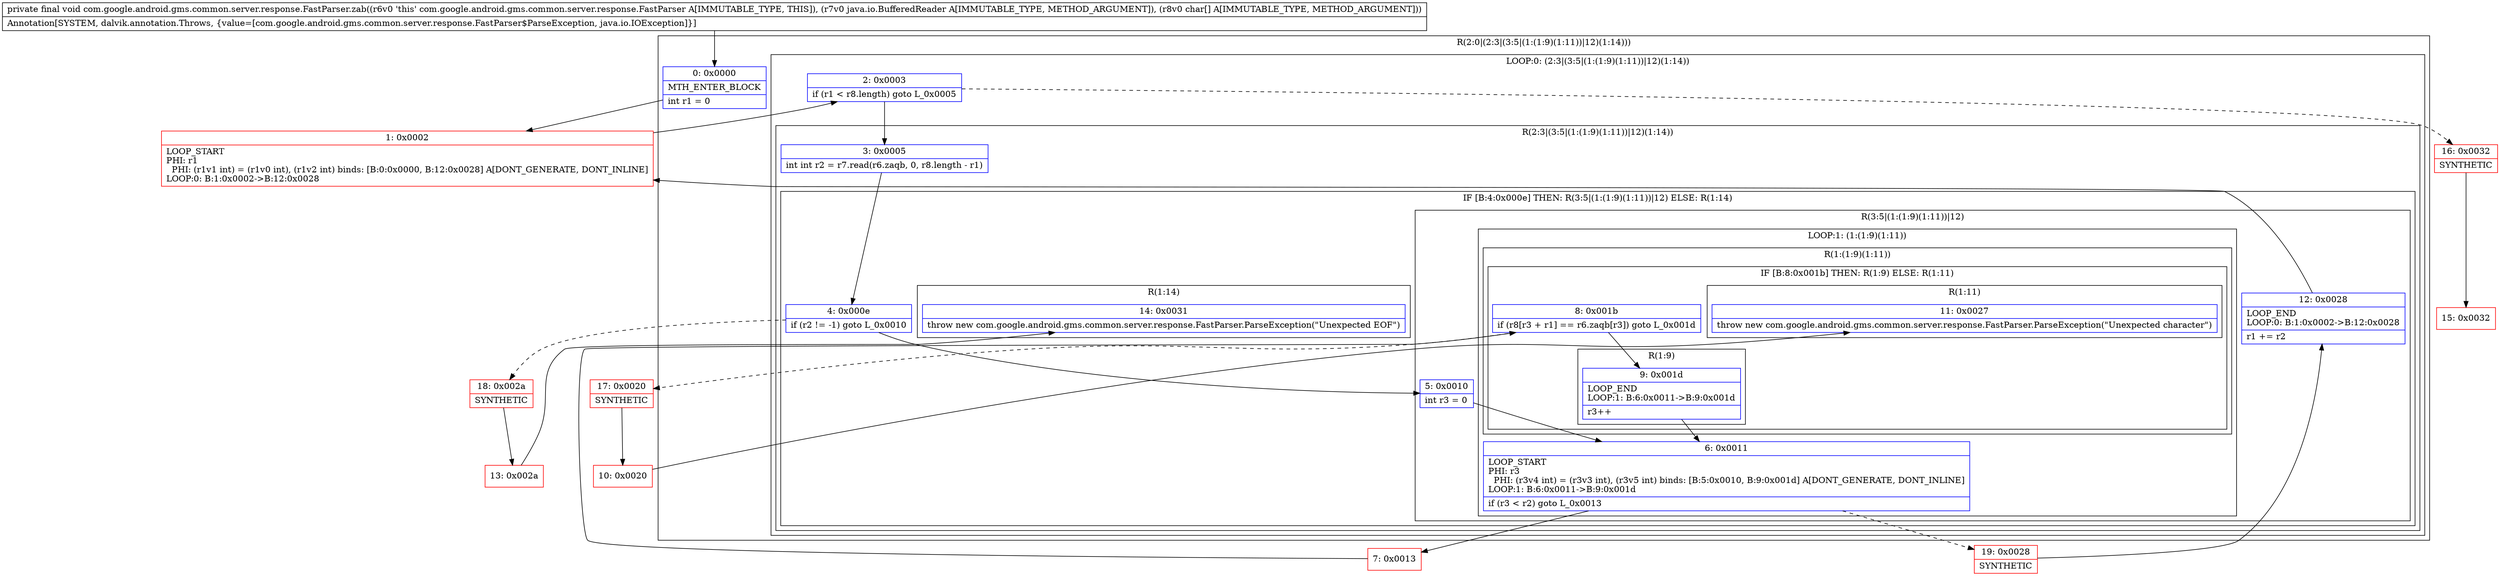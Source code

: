 digraph "CFG forcom.google.android.gms.common.server.response.FastParser.zab(Ljava\/io\/BufferedReader;[C)V" {
subgraph cluster_Region_686498087 {
label = "R(2:0|(2:3|(3:5|(1:(1:9)(1:11))|12)(1:14)))";
node [shape=record,color=blue];
Node_0 [shape=record,label="{0\:\ 0x0000|MTH_ENTER_BLOCK\l|int r1 = 0\l}"];
subgraph cluster_LoopRegion_429385971 {
label = "LOOP:0: (2:3|(3:5|(1:(1:9)(1:11))|12)(1:14))";
node [shape=record,color=blue];
Node_2 [shape=record,label="{2\:\ 0x0003|if (r1 \< r8.length) goto L_0x0005\l}"];
subgraph cluster_Region_2090218003 {
label = "R(2:3|(3:5|(1:(1:9)(1:11))|12)(1:14))";
node [shape=record,color=blue];
Node_3 [shape=record,label="{3\:\ 0x0005|int int r2 = r7.read(r6.zaqb, 0, r8.length \- r1)\l}"];
subgraph cluster_IfRegion_1829643655 {
label = "IF [B:4:0x000e] THEN: R(3:5|(1:(1:9)(1:11))|12) ELSE: R(1:14)";
node [shape=record,color=blue];
Node_4 [shape=record,label="{4\:\ 0x000e|if (r2 != \-1) goto L_0x0010\l}"];
subgraph cluster_Region_2019754257 {
label = "R(3:5|(1:(1:9)(1:11))|12)";
node [shape=record,color=blue];
Node_5 [shape=record,label="{5\:\ 0x0010|int r3 = 0\l}"];
subgraph cluster_LoopRegion_1274579109 {
label = "LOOP:1: (1:(1:9)(1:11))";
node [shape=record,color=blue];
Node_6 [shape=record,label="{6\:\ 0x0011|LOOP_START\lPHI: r3 \l  PHI: (r3v4 int) = (r3v3 int), (r3v5 int) binds: [B:5:0x0010, B:9:0x001d] A[DONT_GENERATE, DONT_INLINE]\lLOOP:1: B:6:0x0011\-\>B:9:0x001d\l|if (r3 \< r2) goto L_0x0013\l}"];
subgraph cluster_Region_1218128943 {
label = "R(1:(1:9)(1:11))";
node [shape=record,color=blue];
subgraph cluster_IfRegion_218482367 {
label = "IF [B:8:0x001b] THEN: R(1:9) ELSE: R(1:11)";
node [shape=record,color=blue];
Node_8 [shape=record,label="{8\:\ 0x001b|if (r8[r3 + r1] == r6.zaqb[r3]) goto L_0x001d\l}"];
subgraph cluster_Region_104017251 {
label = "R(1:9)";
node [shape=record,color=blue];
Node_9 [shape=record,label="{9\:\ 0x001d|LOOP_END\lLOOP:1: B:6:0x0011\-\>B:9:0x001d\l|r3++\l}"];
}
subgraph cluster_Region_501086371 {
label = "R(1:11)";
node [shape=record,color=blue];
Node_11 [shape=record,label="{11\:\ 0x0027|throw new com.google.android.gms.common.server.response.FastParser.ParseException(\"Unexpected character\")\l}"];
}
}
}
}
Node_12 [shape=record,label="{12\:\ 0x0028|LOOP_END\lLOOP:0: B:1:0x0002\-\>B:12:0x0028\l|r1 += r2\l}"];
}
subgraph cluster_Region_1400829193 {
label = "R(1:14)";
node [shape=record,color=blue];
Node_14 [shape=record,label="{14\:\ 0x0031|throw new com.google.android.gms.common.server.response.FastParser.ParseException(\"Unexpected EOF\")\l}"];
}
}
}
}
}
Node_1 [shape=record,color=red,label="{1\:\ 0x0002|LOOP_START\lPHI: r1 \l  PHI: (r1v1 int) = (r1v0 int), (r1v2 int) binds: [B:0:0x0000, B:12:0x0028] A[DONT_GENERATE, DONT_INLINE]\lLOOP:0: B:1:0x0002\-\>B:12:0x0028\l}"];
Node_7 [shape=record,color=red,label="{7\:\ 0x0013}"];
Node_10 [shape=record,color=red,label="{10\:\ 0x0020}"];
Node_13 [shape=record,color=red,label="{13\:\ 0x002a}"];
Node_15 [shape=record,color=red,label="{15\:\ 0x0032}"];
Node_16 [shape=record,color=red,label="{16\:\ 0x0032|SYNTHETIC\l}"];
Node_17 [shape=record,color=red,label="{17\:\ 0x0020|SYNTHETIC\l}"];
Node_18 [shape=record,color=red,label="{18\:\ 0x002a|SYNTHETIC\l}"];
Node_19 [shape=record,color=red,label="{19\:\ 0x0028|SYNTHETIC\l}"];
MethodNode[shape=record,label="{private final void com.google.android.gms.common.server.response.FastParser.zab((r6v0 'this' com.google.android.gms.common.server.response.FastParser A[IMMUTABLE_TYPE, THIS]), (r7v0 java.io.BufferedReader A[IMMUTABLE_TYPE, METHOD_ARGUMENT]), (r8v0 char[] A[IMMUTABLE_TYPE, METHOD_ARGUMENT]))  | Annotation[SYSTEM, dalvik.annotation.Throws, \{value=[com.google.android.gms.common.server.response.FastParser$ParseException, java.io.IOException]\}]\l}"];
MethodNode -> Node_0;
Node_0 -> Node_1;
Node_2 -> Node_3;
Node_2 -> Node_16[style=dashed];
Node_3 -> Node_4;
Node_4 -> Node_5;
Node_4 -> Node_18[style=dashed];
Node_5 -> Node_6;
Node_6 -> Node_7;
Node_6 -> Node_19[style=dashed];
Node_8 -> Node_9;
Node_8 -> Node_17[style=dashed];
Node_9 -> Node_6;
Node_12 -> Node_1;
Node_1 -> Node_2;
Node_7 -> Node_8;
Node_10 -> Node_11;
Node_13 -> Node_14;
Node_16 -> Node_15;
Node_17 -> Node_10;
Node_18 -> Node_13;
Node_19 -> Node_12;
}

